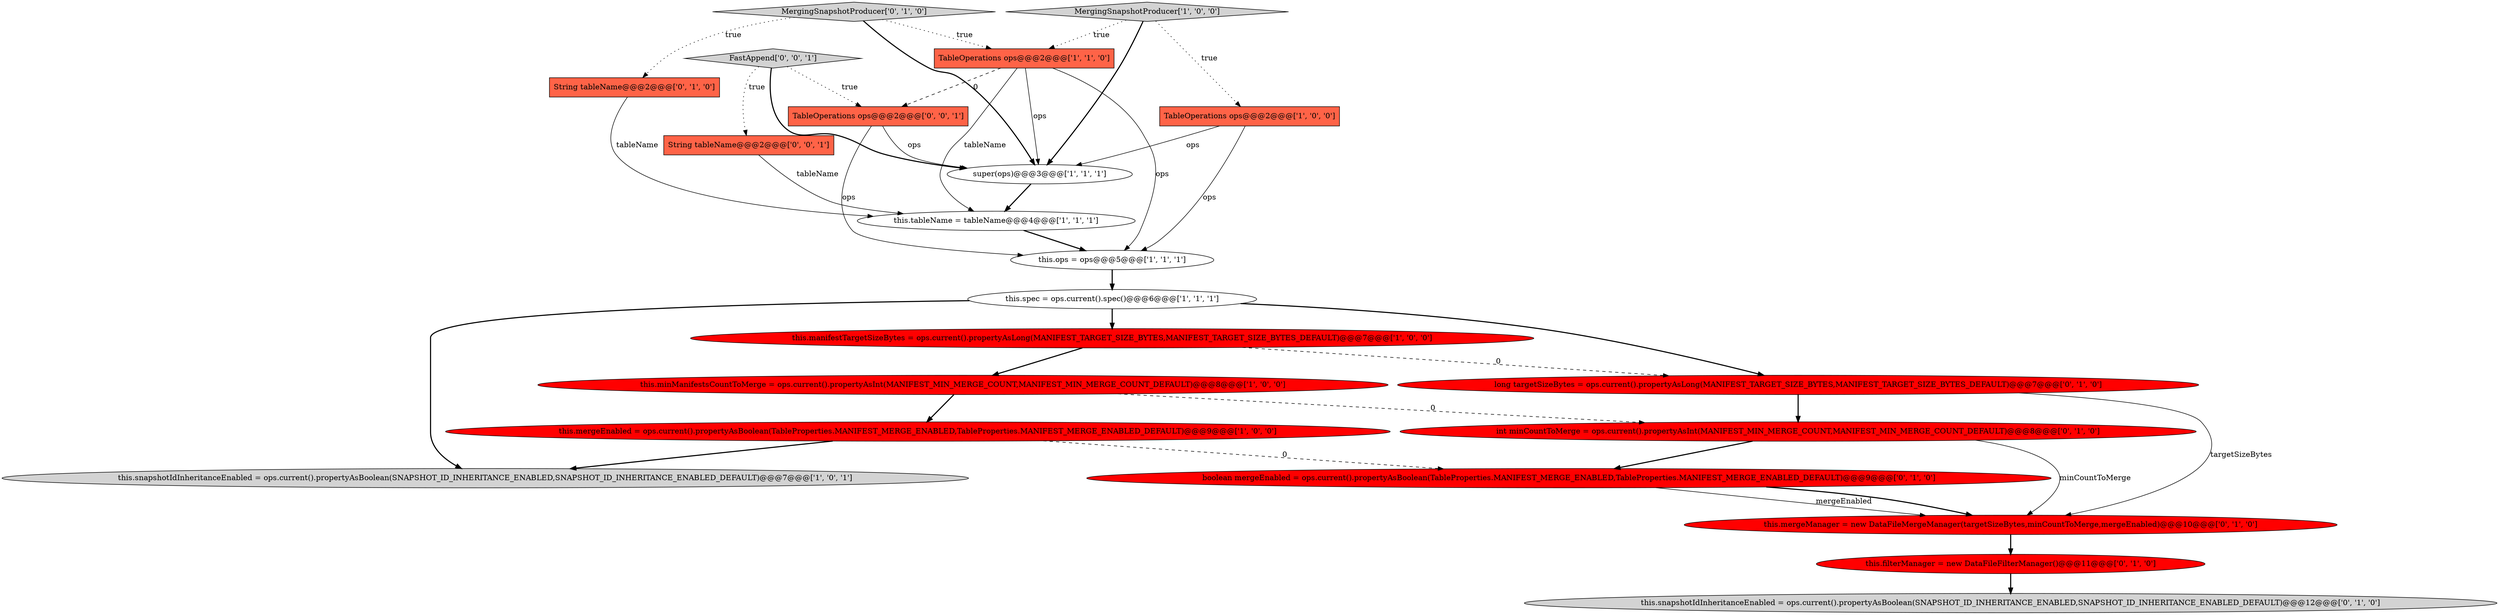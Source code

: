 digraph {
17 [style = filled, label = "int minCountToMerge = ops.current().propertyAsInt(MANIFEST_MIN_MERGE_COUNT,MANIFEST_MIN_MERGE_COUNT_DEFAULT)@@@8@@@['0', '1', '0']", fillcolor = red, shape = ellipse image = "AAA1AAABBB2BBB"];
19 [style = filled, label = "String tableName@@@2@@@['0', '0', '1']", fillcolor = tomato, shape = box image = "AAA0AAABBB3BBB"];
20 [style = filled, label = "TableOperations ops@@@2@@@['0', '0', '1']", fillcolor = tomato, shape = box image = "AAA0AAABBB3BBB"];
0 [style = filled, label = "this.mergeEnabled = ops.current().propertyAsBoolean(TableProperties.MANIFEST_MERGE_ENABLED,TableProperties.MANIFEST_MERGE_ENABLED_DEFAULT)@@@9@@@['1', '0', '0']", fillcolor = red, shape = ellipse image = "AAA1AAABBB1BBB"];
7 [style = filled, label = "this.minManifestsCountToMerge = ops.current().propertyAsInt(MANIFEST_MIN_MERGE_COUNT,MANIFEST_MIN_MERGE_COUNT_DEFAULT)@@@8@@@['1', '0', '0']", fillcolor = red, shape = ellipse image = "AAA1AAABBB1BBB"];
9 [style = filled, label = "super(ops)@@@3@@@['1', '1', '1']", fillcolor = white, shape = ellipse image = "AAA0AAABBB1BBB"];
3 [style = filled, label = "this.tableName = tableName@@@4@@@['1', '1', '1']", fillcolor = white, shape = ellipse image = "AAA0AAABBB1BBB"];
13 [style = filled, label = "this.filterManager = new DataFileFilterManager()@@@11@@@['0', '1', '0']", fillcolor = red, shape = ellipse image = "AAA1AAABBB2BBB"];
8 [style = filled, label = "this.manifestTargetSizeBytes = ops.current().propertyAsLong(MANIFEST_TARGET_SIZE_BYTES,MANIFEST_TARGET_SIZE_BYTES_DEFAULT)@@@7@@@['1', '0', '0']", fillcolor = red, shape = ellipse image = "AAA1AAABBB1BBB"];
16 [style = filled, label = "MergingSnapshotProducer['0', '1', '0']", fillcolor = lightgray, shape = diamond image = "AAA0AAABBB2BBB"];
11 [style = filled, label = "this.snapshotIdInheritanceEnabled = ops.current().propertyAsBoolean(SNAPSHOT_ID_INHERITANCE_ENABLED,SNAPSHOT_ID_INHERITANCE_ENABLED_DEFAULT)@@@12@@@['0', '1', '0']", fillcolor = lightgray, shape = ellipse image = "AAA0AAABBB2BBB"];
18 [style = filled, label = "boolean mergeEnabled = ops.current().propertyAsBoolean(TableProperties.MANIFEST_MERGE_ENABLED,TableProperties.MANIFEST_MERGE_ENABLED_DEFAULT)@@@9@@@['0', '1', '0']", fillcolor = red, shape = ellipse image = "AAA1AAABBB2BBB"];
1 [style = filled, label = "this.ops = ops@@@5@@@['1', '1', '1']", fillcolor = white, shape = ellipse image = "AAA0AAABBB1BBB"];
10 [style = filled, label = "this.snapshotIdInheritanceEnabled = ops.current().propertyAsBoolean(SNAPSHOT_ID_INHERITANCE_ENABLED,SNAPSHOT_ID_INHERITANCE_ENABLED_DEFAULT)@@@7@@@['1', '0', '1']", fillcolor = lightgray, shape = ellipse image = "AAA0AAABBB1BBB"];
21 [style = filled, label = "FastAppend['0', '0', '1']", fillcolor = lightgray, shape = diamond image = "AAA0AAABBB3BBB"];
12 [style = filled, label = "String tableName@@@2@@@['0', '1', '0']", fillcolor = tomato, shape = box image = "AAA0AAABBB2BBB"];
15 [style = filled, label = "this.mergeManager = new DataFileMergeManager(targetSizeBytes,minCountToMerge,mergeEnabled)@@@10@@@['0', '1', '0']", fillcolor = red, shape = ellipse image = "AAA1AAABBB2BBB"];
5 [style = filled, label = "TableOperations ops@@@2@@@['1', '1', '0']", fillcolor = tomato, shape = box image = "AAA0AAABBB1BBB"];
2 [style = filled, label = "TableOperations ops@@@2@@@['1', '0', '0']", fillcolor = tomato, shape = box image = "AAA0AAABBB1BBB"];
6 [style = filled, label = "this.spec = ops.current().spec()@@@6@@@['1', '1', '1']", fillcolor = white, shape = ellipse image = "AAA0AAABBB1BBB"];
4 [style = filled, label = "MergingSnapshotProducer['1', '0', '0']", fillcolor = lightgray, shape = diamond image = "AAA0AAABBB1BBB"];
14 [style = filled, label = "long targetSizeBytes = ops.current().propertyAsLong(MANIFEST_TARGET_SIZE_BYTES,MANIFEST_TARGET_SIZE_BYTES_DEFAULT)@@@7@@@['0', '1', '0']", fillcolor = red, shape = ellipse image = "AAA1AAABBB2BBB"];
4->9 [style = bold, label=""];
4->5 [style = dotted, label="true"];
15->13 [style = bold, label=""];
16->12 [style = dotted, label="true"];
21->20 [style = dotted, label="true"];
3->1 [style = bold, label=""];
7->17 [style = dashed, label="0"];
18->15 [style = solid, label="mergeEnabled"];
18->15 [style = bold, label=""];
14->15 [style = solid, label="targetSizeBytes"];
14->17 [style = bold, label=""];
7->0 [style = bold, label=""];
8->14 [style = dashed, label="0"];
5->1 [style = solid, label="ops"];
13->11 [style = bold, label=""];
2->9 [style = solid, label="ops"];
20->9 [style = solid, label="ops"];
8->7 [style = bold, label=""];
4->2 [style = dotted, label="true"];
5->20 [style = dashed, label="0"];
5->9 [style = solid, label="ops"];
6->14 [style = bold, label=""];
0->10 [style = bold, label=""];
21->9 [style = bold, label=""];
1->6 [style = bold, label=""];
2->1 [style = solid, label="ops"];
6->10 [style = bold, label=""];
21->19 [style = dotted, label="true"];
19->3 [style = solid, label="tableName"];
6->8 [style = bold, label=""];
17->15 [style = solid, label="minCountToMerge"];
16->5 [style = dotted, label="true"];
20->1 [style = solid, label="ops"];
9->3 [style = bold, label=""];
0->18 [style = dashed, label="0"];
12->3 [style = solid, label="tableName"];
16->9 [style = bold, label=""];
17->18 [style = bold, label=""];
5->3 [style = solid, label="tableName"];
}
